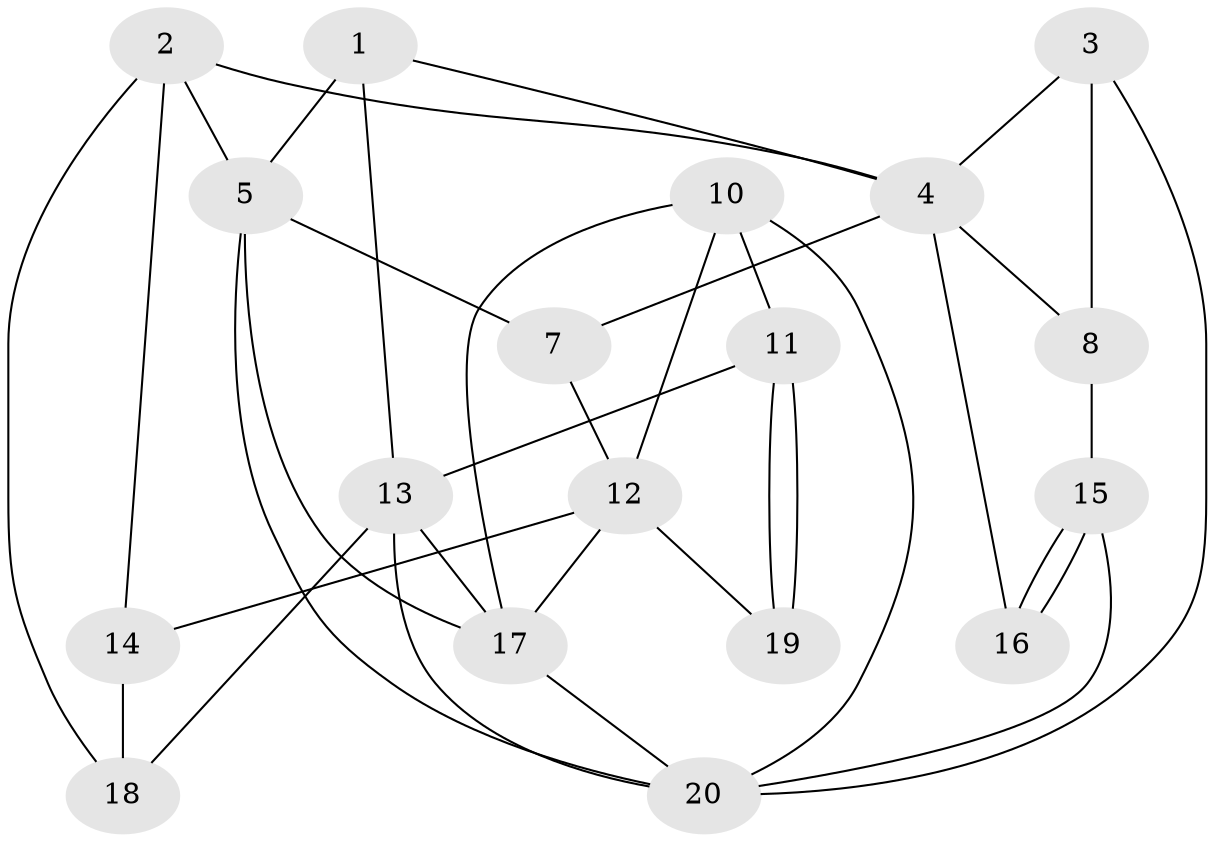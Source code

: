 // Generated by graph-tools (version 1.1) at 2025/46/02/15/25 05:46:28]
// undirected, 18 vertices, 36 edges
graph export_dot {
graph [start="1"]
  node [color=gray90,style=filled];
  1;
  2 [super="+6"];
  3;
  4;
  5;
  7;
  8;
  10 [super="+9"];
  11 [super="+9"];
  12;
  13;
  14;
  15;
  16 [super="+6"];
  17;
  18;
  19;
  20;
  1 -- 5;
  1 -- 13;
  1 -- 4;
  2 -- 5;
  2 -- 4;
  2 -- 14;
  2 -- 18;
  3 -- 20;
  3 -- 8;
  3 -- 4;
  4 -- 7;
  4 -- 8;
  4 -- 16;
  5 -- 17;
  5 -- 20;
  5 -- 7;
  7 -- 12;
  8 -- 15;
  10 -- 11;
  10 -- 12;
  10 -- 17;
  10 -- 20;
  11 -- 13;
  11 -- 19;
  11 -- 19;
  12 -- 17;
  12 -- 14;
  12 -- 19;
  13 -- 18;
  13 -- 17;
  13 -- 20;
  14 -- 18;
  15 -- 20;
  15 -- 16;
  15 -- 16;
  17 -- 20;
}
